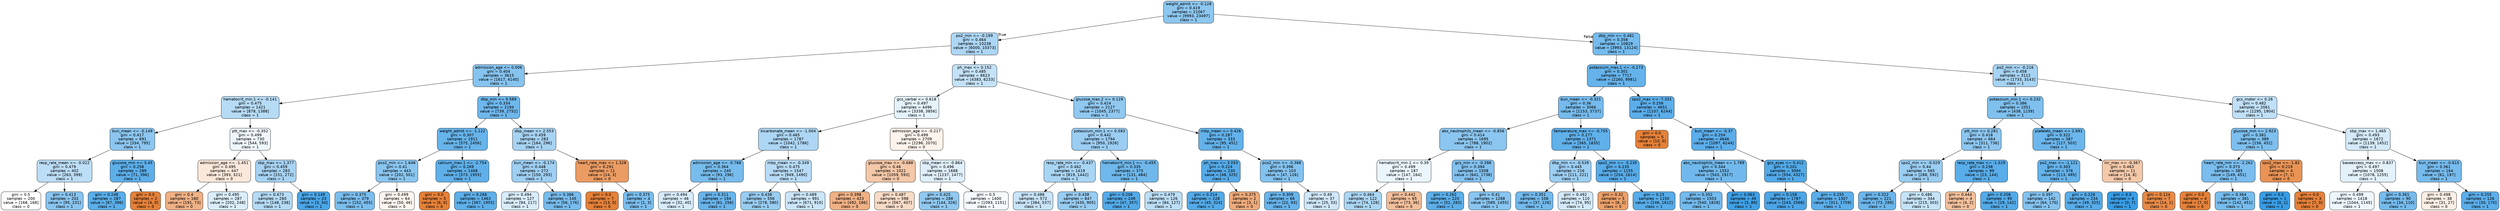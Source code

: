 digraph Tree {
node [shape=box, style="filled, rounded", color="black", fontname="helvetica"] ;
edge [fontname="helvetica"] ;
0 [label="weight_admit <= -0.128\ngini = 0.419\nsamples = 21067\nvalue = [9993, 23497]\nclass = 1", fillcolor="#8dc7f0"] ;
1 [label="po2_min <= -0.199\ngini = 0.464\nsamples = 10238\nvalue = [6000, 10373]\nclass = 1", fillcolor="#acd6f4"] ;
0 -> 1 [labeldistance=2.5, labelangle=45, headlabel="True"] ;
2 [label="admission_age <= 0.006\ngini = 0.404\nsamples = 3615\nvalue = [1617, 4140]\nclass = 1", fillcolor="#86c3ef"] ;
1 -> 2 ;
3 [label="hematocrit_min.1 <= -0.141\ngini = 0.475\nsamples = 1421\nvalue = [878, 1388]\nclass = 1", fillcolor="#b6dbf5"] ;
2 -> 3 ;
4 [label="bun_mean <= -0.149\ngini = 0.417\nsamples = 691\nvalue = [334, 795]\nclass = 1", fillcolor="#8cc6f0"] ;
3 -> 4 ;
5 [label="resp_rate_mean <= -0.022\ngini = 0.479\nsamples = 402\nvalue = [263, 399]\nclass = 1", fillcolor="#bcdef6"] ;
4 -> 5 ;
6 [label="gini = 0.5\nsamples = 200\nvalue = [168, 168]\nclass = 0", fillcolor="#ffffff"] ;
5 -> 6 ;
7 [label="gini = 0.413\nsamples = 202\nvalue = [95, 231]\nclass = 1", fillcolor="#8ac5f0"] ;
5 -> 7 ;
8 [label="glucose_min <= 3.45\ngini = 0.258\nsamples = 289\nvalue = [71, 396]\nclass = 1", fillcolor="#5dafea"] ;
4 -> 8 ;
9 [label="gini = 0.248\nsamples = 287\nvalue = [67, 396]\nclass = 1", fillcolor="#5aaee9"] ;
8 -> 9 ;
10 [label="gini = 0.0\nsamples = 2\nvalue = [4, 0]\nclass = 0", fillcolor="#e58139"] ;
8 -> 10 ;
11 [label="ptt_max <= -0.352\ngini = 0.499\nsamples = 730\nvalue = [544, 593]\nclass = 1", fillcolor="#eff7fd"] ;
3 -> 11 ;
12 [label="admission_age <= -1.451\ngini = 0.495\nsamples = 447\nvalue = [393, 321]\nclass = 0", fillcolor="#fae8db"] ;
11 -> 12 ;
13 [label="gini = 0.4\nsamples = 160\nvalue = [191, 73]\nclass = 0", fillcolor="#efb185"] ;
12 -> 13 ;
14 [label="gini = 0.495\nsamples = 287\nvalue = [202, 248]\nclass = 1", fillcolor="#daedfa"] ;
12 -> 14 ;
15 [label="sbp_max <= 1.377\ngini = 0.459\nsamples = 283\nvalue = [151, 272]\nclass = 1", fillcolor="#a7d3f3"] ;
11 -> 15 ;
16 [label="gini = 0.473\nsamples = 260\nvalue = [148, 238]\nclass = 1", fillcolor="#b4daf5"] ;
15 -> 16 ;
17 [label="gini = 0.149\nsamples = 23\nvalue = [3, 34]\nclass = 1", fillcolor="#4aa6e7"] ;
15 -> 17 ;
18 [label="dbp_min <= 0.589\ngini = 0.334\nsamples = 2194\nvalue = [739, 2752]\nclass = 1", fillcolor="#6eb7ec"] ;
2 -> 18 ;
19 [label="weight_admit <= -1.122\ngini = 0.307\nsamples = 1911\nvalue = [575, 2456]\nclass = 1", fillcolor="#67b4eb"] ;
18 -> 19 ;
20 [label="pco2_min <= 1.646\ngini = 0.41\nsamples = 443\nvalue = [202, 501]\nclass = 1", fillcolor="#89c5ef"] ;
19 -> 20 ;
21 [label="gini = 0.375\nsamples = 379\nvalue = [152, 455]\nclass = 1", fillcolor="#7bbeee"] ;
20 -> 21 ;
22 [label="gini = 0.499\nsamples = 64\nvalue = [50, 46]\nclass = 0", fillcolor="#fdf5ef"] ;
20 -> 22 ;
23 [label="calcium_max.1 <= -2.754\ngini = 0.269\nsamples = 1468\nvalue = [373, 1955]\nclass = 1", fillcolor="#5fb0ea"] ;
19 -> 23 ;
24 [label="gini = 0.0\nsamples = 5\nvalue = [6, 0]\nclass = 0", fillcolor="#e58139"] ;
23 -> 24 ;
25 [label="gini = 0.266\nsamples = 1463\nvalue = [367, 1955]\nclass = 1", fillcolor="#5eafea"] ;
23 -> 25 ;
26 [label="dbp_mean <= 2.553\ngini = 0.459\nsamples = 283\nvalue = [164, 296]\nclass = 1", fillcolor="#a7d3f3"] ;
18 -> 26 ;
27 [label="bun_mean <= -0.174\ngini = 0.448\nsamples = 272\nvalue = [150, 293]\nclass = 1", fillcolor="#9ecff2"] ;
26 -> 27 ;
28 [label="gini = 0.494\nsamples = 127\nvalue = [94, 117]\nclass = 1", fillcolor="#d8ecfa"] ;
27 -> 28 ;
29 [label="gini = 0.366\nsamples = 145\nvalue = [56, 176]\nclass = 1", fillcolor="#78bced"] ;
27 -> 29 ;
30 [label="heart_rate_max <= 1.328\ngini = 0.291\nsamples = 11\nvalue = [14, 3]\nclass = 0", fillcolor="#eb9c63"] ;
26 -> 30 ;
31 [label="gini = 0.0\nsamples = 7\nvalue = [13, 0]\nclass = 0", fillcolor="#e58139"] ;
30 -> 31 ;
32 [label="gini = 0.375\nsamples = 4\nvalue = [1, 3]\nclass = 1", fillcolor="#7bbeee"] ;
30 -> 32 ;
33 [label="ph_max <= 0.152\ngini = 0.485\nsamples = 6623\nvalue = [4383, 6233]\nclass = 1", fillcolor="#c4e2f7"] ;
1 -> 33 ;
34 [label="gcs_verbal <= 0.618\ngini = 0.497\nsamples = 4496\nvalue = [3338, 3856]\nclass = 1", fillcolor="#e4f2fc"] ;
33 -> 34 ;
35 [label="bicarbonate_mean <= -1.004\ngini = 0.465\nsamples = 1787\nvalue = [1042, 1786]\nclass = 1", fillcolor="#add6f4"] ;
34 -> 35 ;
36 [label="admission_age <= -0.768\ngini = 0.364\nsamples = 240\nvalue = [93, 296]\nclass = 1", fillcolor="#77bced"] ;
35 -> 36 ;
37 [label="gini = 0.494\nsamples = 46\nvalue = [32, 40]\nclass = 1", fillcolor="#d7ebfa"] ;
36 -> 37 ;
38 [label="gini = 0.311\nsamples = 194\nvalue = [61, 256]\nclass = 1", fillcolor="#68b4eb"] ;
36 -> 38 ;
39 [label="mbp_mean <= -0.349\ngini = 0.475\nsamples = 1547\nvalue = [949, 1490]\nclass = 1", fillcolor="#b7dbf6"] ;
35 -> 39 ;
40 [label="gini = 0.438\nsamples = 556\nvalue = [278, 580]\nclass = 1", fillcolor="#98ccf1"] ;
39 -> 40 ;
41 [label="gini = 0.489\nsamples = 991\nvalue = [671, 910]\nclass = 1", fillcolor="#cbe5f8"] ;
39 -> 41 ;
42 [label="admission_age <= -0.217\ngini = 0.499\nsamples = 2709\nvalue = [2296, 2070]\nclass = 0", fillcolor="#fcf3ec"] ;
34 -> 42 ;
43 [label="glucose_max <= -0.688\ngini = 0.46\nsamples = 1021\nvalue = [1059, 593]\nclass = 0", fillcolor="#f4c8a8"] ;
42 -> 43 ;
44 [label="gini = 0.398\nsamples = 423\nvalue = [492, 186]\nclass = 0", fillcolor="#efb184"] ;
43 -> 44 ;
45 [label="gini = 0.487\nsamples = 598\nvalue = [567, 407]\nclass = 0", fillcolor="#f8dbc7"] ;
43 -> 45 ;
46 [label="sbp_mean <= -0.864\ngini = 0.496\nsamples = 1688\nvalue = [1237, 1477]\nclass = 1", fillcolor="#dfeffb"] ;
42 -> 46 ;
47 [label="gini = 0.425\nsamples = 288\nvalue = [144, 326]\nclass = 1", fillcolor="#90c8f0"] ;
46 -> 47 ;
48 [label="gini = 0.5\nsamples = 1400\nvalue = [1093, 1151]\nclass = 1", fillcolor="#f5fafe"] ;
46 -> 48 ;
49 [label="glucose_max.2 <= 0.129\ngini = 0.424\nsamples = 2127\nvalue = [1045, 2377]\nclass = 1", fillcolor="#90c8f0"] ;
33 -> 49 ;
50 [label="potassium_min.1 <= 0.583\ngini = 0.442\nsamples = 1794\nvalue = [950, 1926]\nclass = 1", fillcolor="#9bcdf2"] ;
49 -> 50 ;
51 [label="resp_rate_min <= -0.437\ngini = 0.462\nsamples = 1419\nvalue = [819, 1442]\nclass = 1", fillcolor="#a9d5f4"] ;
50 -> 51 ;
52 [label="gini = 0.486\nsamples = 572\nvalue = [384, 537]\nclass = 1", fillcolor="#c7e3f8"] ;
51 -> 52 ;
53 [label="gini = 0.438\nsamples = 847\nvalue = [435, 905]\nclass = 1", fillcolor="#98ccf1"] ;
51 -> 53 ;
54 [label="hematocrit_min.1 <= -0.455\ngini = 0.335\nsamples = 375\nvalue = [131, 484]\nclass = 1", fillcolor="#6fb8ec"] ;
50 -> 54 ;
55 [label="gini = 0.206\nsamples = 249\nvalue = [47, 357]\nclass = 1", fillcolor="#53aae8"] ;
54 -> 55 ;
56 [label="gini = 0.479\nsamples = 126\nvalue = [84, 127]\nclass = 1", fillcolor="#bcdef6"] ;
54 -> 56 ;
57 [label="mbp_mean <= 0.426\ngini = 0.287\nsamples = 333\nvalue = [95, 451]\nclass = 1", fillcolor="#63b2ea"] ;
49 -> 57 ;
58 [label="ph_max <= 3.033\ngini = 0.224\nsamples = 230\nvalue = [48, 325]\nclass = 1", fillcolor="#56abe9"] ;
57 -> 58 ;
59 [label="gini = 0.214\nsamples = 228\nvalue = [45, 324]\nclass = 1", fillcolor="#54abe9"] ;
58 -> 59 ;
60 [label="gini = 0.375\nsamples = 2\nvalue = [3, 1]\nclass = 0", fillcolor="#eeab7b"] ;
58 -> 60 ;
61 [label="pco2_min <= -0.388\ngini = 0.396\nsamples = 103\nvalue = [47, 126]\nclass = 1", fillcolor="#83c2ef"] ;
57 -> 61 ;
62 [label="gini = 0.309\nsamples = 66\nvalue = [22, 93]\nclass = 1", fillcolor="#68b4eb"] ;
61 -> 62 ;
63 [label="gini = 0.49\nsamples = 37\nvalue = [25, 33]\nclass = 1", fillcolor="#cfe7f9"] ;
61 -> 63 ;
64 [label="dbp_min <= 0.481\ngini = 0.358\nsamples = 10829\nvalue = [3993, 13124]\nclass = 1", fillcolor="#75bbed"] ;
0 -> 64 [labeldistance=2.5, labelangle=-45, headlabel="False"] ;
65 [label="potassium_max.1 <= -0.273\ngini = 0.301\nsamples = 7717\nvalue = [2260, 9981]\nclass = 1", fillcolor="#66b3eb"] ;
64 -> 65 ;
66 [label="bun_mean <= -0.321\ngini = 0.36\nsamples = 3066\nvalue = [1153, 3737]\nclass = 1", fillcolor="#76bbed"] ;
65 -> 66 ;
67 [label="abs_neutrophils_mean <= -0.856\ngini = 0.414\nsamples = 1695\nvalue = [788, 1902]\nclass = 1", fillcolor="#8bc6f0"] ;
66 -> 67 ;
68 [label="hematocrit_min.1 <= 0.39\ngini = 0.499\nsamples = 187\nvalue = [147, 164]\nclass = 1", fillcolor="#eaf5fc"] ;
67 -> 68 ;
69 [label="gini = 0.464\nsamples = 122\nvalue = [74, 128]\nclass = 1", fillcolor="#abd6f4"] ;
68 -> 69 ;
70 [label="gini = 0.442\nsamples = 65\nvalue = [73, 36]\nclass = 0", fillcolor="#f2bf9b"] ;
68 -> 70 ;
71 [label="gcs_min <= -0.398\ngini = 0.394\nsamples = 1508\nvalue = [641, 1738]\nclass = 1", fillcolor="#82c1ef"] ;
67 -> 71 ;
72 [label="gini = 0.262\nsamples = 220\nvalue = [52, 283]\nclass = 1", fillcolor="#5dafea"] ;
71 -> 72 ;
73 [label="gini = 0.41\nsamples = 1288\nvalue = [589, 1455]\nclass = 1", fillcolor="#89c5f0"] ;
71 -> 73 ;
74 [label="temperature_max <= -0.755\ngini = 0.277\nsamples = 1371\nvalue = [365, 1835]\nclass = 1", fillcolor="#60b0ea"] ;
66 -> 74 ;
75 [label="dbp_min <= -0.539\ngini = 0.445\nsamples = 216\nvalue = [111, 221]\nclass = 1", fillcolor="#9ccef2"] ;
74 -> 75 ;
76 [label="gini = 0.351\nsamples = 106\nvalue = [37, 126]\nclass = 1", fillcolor="#73baed"] ;
75 -> 76 ;
77 [label="gini = 0.492\nsamples = 110\nvalue = [74, 95]\nclass = 1", fillcolor="#d3e9f9"] ;
75 -> 77 ;
78 [label="spo2_min <= -5.235\ngini = 0.235\nsamples = 1155\nvalue = [254, 1614]\nclass = 1", fillcolor="#58ace9"] ;
74 -> 78 ;
79 [label="gini = 0.32\nsamples = 5\nvalue = [8, 2]\nclass = 0", fillcolor="#eca06a"] ;
78 -> 79 ;
80 [label="gini = 0.23\nsamples = 1150\nvalue = [246, 1612]\nclass = 1", fillcolor="#57ace9"] ;
78 -> 80 ;
81 [label="spo2_max <= -7.331\ngini = 0.256\nsamples = 4651\nvalue = [1107, 6244]\nclass = 1", fillcolor="#5caeea"] ;
65 -> 81 ;
82 [label="gini = 0.0\nsamples = 5\nvalue = [10, 0]\nclass = 0", fillcolor="#e58139"] ;
81 -> 82 ;
83 [label="bun_mean <= -0.37\ngini = 0.254\nsamples = 4646\nvalue = [1097, 6244]\nclass = 1", fillcolor="#5caeea"] ;
81 -> 83 ;
84 [label="abs_neutrophils_mean <= 1.789\ngini = 0.344\nsamples = 1552\nvalue = [543, 1917]\nclass = 1", fillcolor="#71b9ec"] ;
83 -> 84 ;
85 [label="gini = 0.352\nsamples = 1503\nvalue = [540, 1828]\nclass = 1", fillcolor="#73baed"] ;
84 -> 85 ;
86 [label="gini = 0.063\nsamples = 49\nvalue = [3, 89]\nclass = 1", fillcolor="#40a0e6"] ;
84 -> 86 ;
87 [label="gcs_eyes <= 0.412\ngini = 0.201\nsamples = 3094\nvalue = [554, 4327]\nclass = 1", fillcolor="#52aae8"] ;
83 -> 87 ;
88 [label="gini = 0.158\nsamples = 1787\nvalue = [243, 2568]\nclass = 1", fillcolor="#4ca6e7"] ;
87 -> 88 ;
89 [label="gini = 0.255\nsamples = 1307\nvalue = [311, 1759]\nclass = 1", fillcolor="#5caeea"] ;
87 -> 89 ;
90 [label="po2_min <= -0.216\ngini = 0.458\nsamples = 3112\nvalue = [1733, 3143]\nclass = 1", fillcolor="#a6d3f3"] ;
64 -> 90 ;
91 [label="potassium_min.1 <= 0.232\ngini = 0.386\nsamples = 1051\nvalue = [438, 1239]\nclass = 1", fillcolor="#7fc0ee"] ;
90 -> 91 ;
92 [label="ptt_min <= 0.281\ngini = 0.418\nsamples = 664\nvalue = [311, 736]\nclass = 1", fillcolor="#8dc6f0"] ;
91 -> 92 ;
93 [label="spo2_min <= -0.029\ngini = 0.44\nsamples = 565\nvalue = [288, 592]\nclass = 1", fillcolor="#99cdf2"] ;
92 -> 93 ;
94 [label="gini = 0.322\nsamples = 221\nvalue = [73, 289]\nclass = 1", fillcolor="#6bb6ec"] ;
93 -> 94 ;
95 [label="gini = 0.486\nsamples = 344\nvalue = [215, 303]\nclass = 1", fillcolor="#c5e3f7"] ;
93 -> 95 ;
96 [label="resp_rate_max <= -1.529\ngini = 0.238\nsamples = 99\nvalue = [23, 144]\nclass = 1", fillcolor="#59ade9"] ;
92 -> 96 ;
97 [label="gini = 0.444\nsamples = 4\nvalue = [4, 2]\nclass = 0", fillcolor="#f2c09c"] ;
96 -> 97 ;
98 [label="gini = 0.208\nsamples = 95\nvalue = [19, 142]\nclass = 1", fillcolor="#53aae8"] ;
96 -> 98 ;
99 [label="platelets_mean <= 2.691\ngini = 0.322\nsamples = 387\nvalue = [127, 503]\nclass = 1", fillcolor="#6bb6ec"] ;
91 -> 99 ;
100 [label="po2_max <= -1.121\ngini = 0.303\nsamples = 376\nvalue = [113, 495]\nclass = 1", fillcolor="#66b3eb"] ;
99 -> 100 ;
101 [label="gini = 0.397\nsamples = 142\nvalue = [64, 170]\nclass = 1", fillcolor="#84c2ef"] ;
100 -> 101 ;
102 [label="gini = 0.228\nsamples = 234\nvalue = [49, 325]\nclass = 1", fillcolor="#57ace9"] ;
100 -> 102 ;
103 [label="inr_max <= -0.367\ngini = 0.463\nsamples = 11\nvalue = [14, 8]\nclass = 0", fillcolor="#f4c9aa"] ;
99 -> 103 ;
104 [label="gini = 0.0\nsamples = 4\nvalue = [0, 7]\nclass = 1", fillcolor="#399de5"] ;
103 -> 104 ;
105 [label="gini = 0.124\nsamples = 7\nvalue = [14, 1]\nclass = 0", fillcolor="#e78a47"] ;
103 -> 105 ;
106 [label="gcs_motor <= 0.26\ngini = 0.482\nsamples = 2061\nvalue = [1295, 1904]\nclass = 1", fillcolor="#c0e0f7"] ;
90 -> 106 ;
107 [label="glucose_min <= 2.923\ngini = 0.381\nsamples = 389\nvalue = [156, 452]\nclass = 1", fillcolor="#7dbfee"] ;
106 -> 107 ;
108 [label="heart_rate_min <= -2.262\ngini = 0.373\nsamples = 385\nvalue = [149, 451]\nclass = 1", fillcolor="#7abdee"] ;
107 -> 108 ;
109 [label="gini = 0.0\nsamples = 4\nvalue = [7, 0]\nclass = 0", fillcolor="#e58139"] ;
108 -> 109 ;
110 [label="gini = 0.364\nsamples = 381\nvalue = [142, 451]\nclass = 1", fillcolor="#77bced"] ;
108 -> 110 ;
111 [label="spo2_max <= -1.82\ngini = 0.219\nsamples = 4\nvalue = [7, 1]\nclass = 0", fillcolor="#e99355"] ;
107 -> 111 ;
112 [label="gini = 0.0\nsamples = 1\nvalue = [0, 1]\nclass = 1", fillcolor="#399de5"] ;
111 -> 112 ;
113 [label="gini = 0.0\nsamples = 3\nvalue = [7, 0]\nclass = 0", fillcolor="#e58139"] ;
111 -> 113 ;
114 [label="sbp_max <= 1.465\ngini = 0.493\nsamples = 1672\nvalue = [1139, 1452]\nclass = 1", fillcolor="#d4eaf9"] ;
106 -> 114 ;
115 [label="baseexcess_max <= 0.837\ngini = 0.497\nsamples = 1508\nvalue = [1078, 1255]\nclass = 1", fillcolor="#e3f1fb"] ;
114 -> 115 ;
116 [label="gini = 0.499\nsamples = 1418\nvalue = [1044, 1145]\nclass = 1", fillcolor="#eef6fd"] ;
115 -> 116 ;
117 [label="gini = 0.361\nsamples = 90\nvalue = [34, 110]\nclass = 1", fillcolor="#76bbed"] ;
115 -> 117 ;
118 [label="bun_mean <= -0.615\ngini = 0.361\nsamples = 164\nvalue = [61, 197]\nclass = 1", fillcolor="#76bbed"] ;
114 -> 118 ;
119 [label="gini = 0.498\nsamples = 38\nvalue = [31, 27]\nclass = 0", fillcolor="#fcefe5"] ;
118 -> 119 ;
120 [label="gini = 0.255\nsamples = 126\nvalue = [30, 170]\nclass = 1", fillcolor="#5caeea"] ;
118 -> 120 ;
}